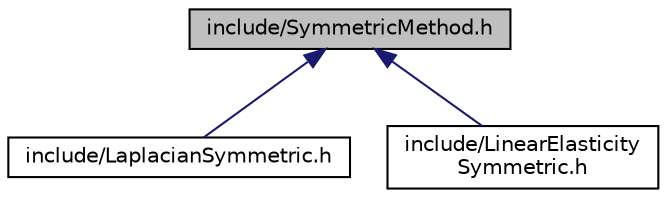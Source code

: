 digraph "include/SymmetricMethod.h"
{
 // LATEX_PDF_SIZE
  edge [fontname="Helvetica",fontsize="10",labelfontname="Helvetica",labelfontsize="10"];
  node [fontname="Helvetica",fontsize="10",shape=record];
  Node1 [label="include/SymmetricMethod.h",height=0.2,width=0.4,color="black", fillcolor="grey75", style="filled", fontcolor="black",tooltip="An abstract class to group the common features of the symmetric formulation."];
  Node1 -> Node2 [dir="back",color="midnightblue",fontsize="10",style="solid"];
  Node2 [label="include/LaplacianSymmetric.h",height=0.2,width=0.4,color="black", fillcolor="white", style="filled",URL="$LaplacianSymmetric_8h.html",tooltip="This is the class for the management of a Laplacian problem with the symmetric formulation."];
  Node1 -> Node3 [dir="back",color="midnightblue",fontsize="10",style="solid"];
  Node3 [label="include/LinearElasticity\lSymmetric.h",height=0.2,width=0.4,color="black", fillcolor="white", style="filled",URL="$LinearElasticitySymmetric_8h.html",tooltip="This is the class for the management of a linear Elasticity problem with the symmetric formulation."];
}
